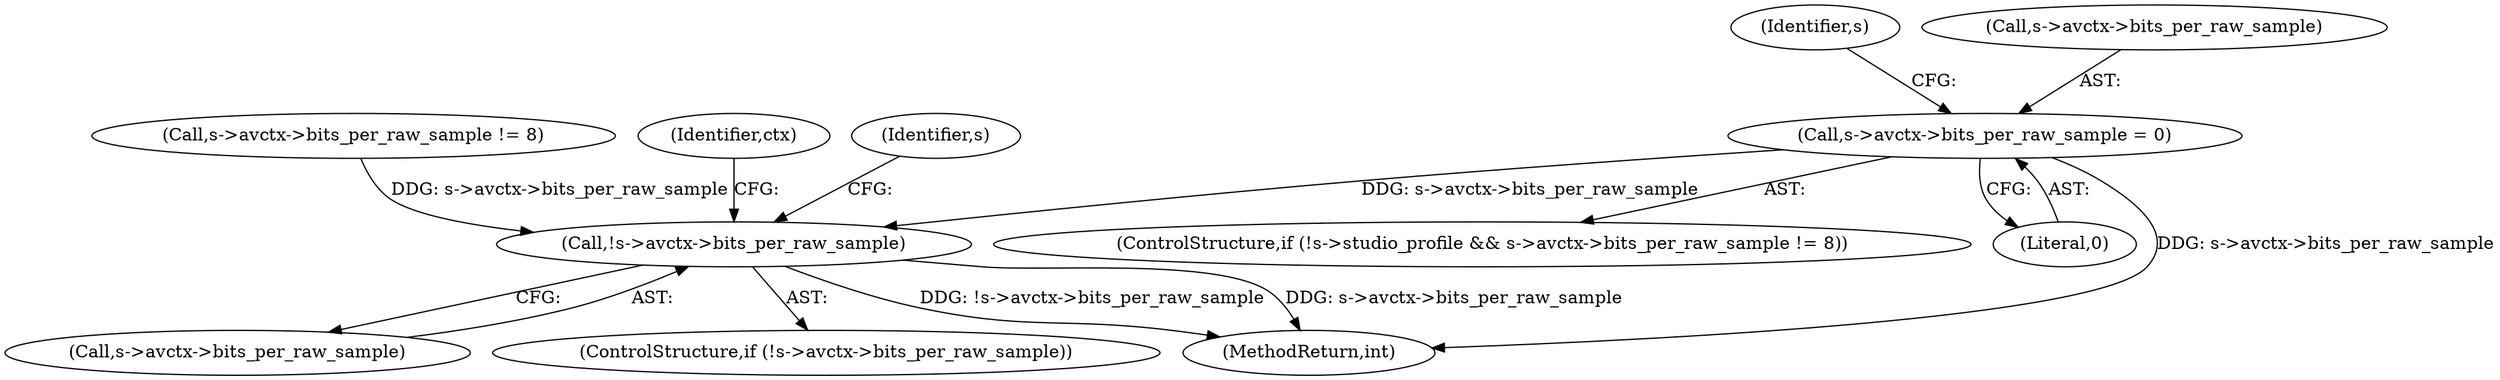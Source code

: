 digraph "0_FFmpeg_bd27a9364ca274ca97f1df6d984e88a0700fb235_2@pointer" {
"1000138" [label="(Call,s->avctx->bits_per_raw_sample = 0)"];
"1000745" [label="(Call,!s->avctx->bits_per_raw_sample)"];
"1000745" [label="(Call,!s->avctx->bits_per_raw_sample)"];
"1000149" [label="(Identifier,s)"];
"1000131" [label="(Call,s->avctx->bits_per_raw_sample != 8)"];
"1000138" [label="(Call,s->avctx->bits_per_raw_sample = 0)"];
"1000125" [label="(ControlStructure,if (!s->studio_profile && s->avctx->bits_per_raw_sample != 8))"];
"1000144" [label="(Literal,0)"];
"1000762" [label="(Identifier,ctx)"];
"1000746" [label="(Call,s->avctx->bits_per_raw_sample)"];
"1000744" [label="(ControlStructure,if (!s->avctx->bits_per_raw_sample))"];
"1000139" [label="(Call,s->avctx->bits_per_raw_sample)"];
"1000754" [label="(Identifier,s)"];
"1000769" [label="(MethodReturn,int)"];
"1000138" -> "1000125"  [label="AST: "];
"1000138" -> "1000144"  [label="CFG: "];
"1000139" -> "1000138"  [label="AST: "];
"1000144" -> "1000138"  [label="AST: "];
"1000149" -> "1000138"  [label="CFG: "];
"1000138" -> "1000769"  [label="DDG: s->avctx->bits_per_raw_sample"];
"1000138" -> "1000745"  [label="DDG: s->avctx->bits_per_raw_sample"];
"1000745" -> "1000744"  [label="AST: "];
"1000745" -> "1000746"  [label="CFG: "];
"1000746" -> "1000745"  [label="AST: "];
"1000754" -> "1000745"  [label="CFG: "];
"1000762" -> "1000745"  [label="CFG: "];
"1000745" -> "1000769"  [label="DDG: !s->avctx->bits_per_raw_sample"];
"1000745" -> "1000769"  [label="DDG: s->avctx->bits_per_raw_sample"];
"1000131" -> "1000745"  [label="DDG: s->avctx->bits_per_raw_sample"];
}
